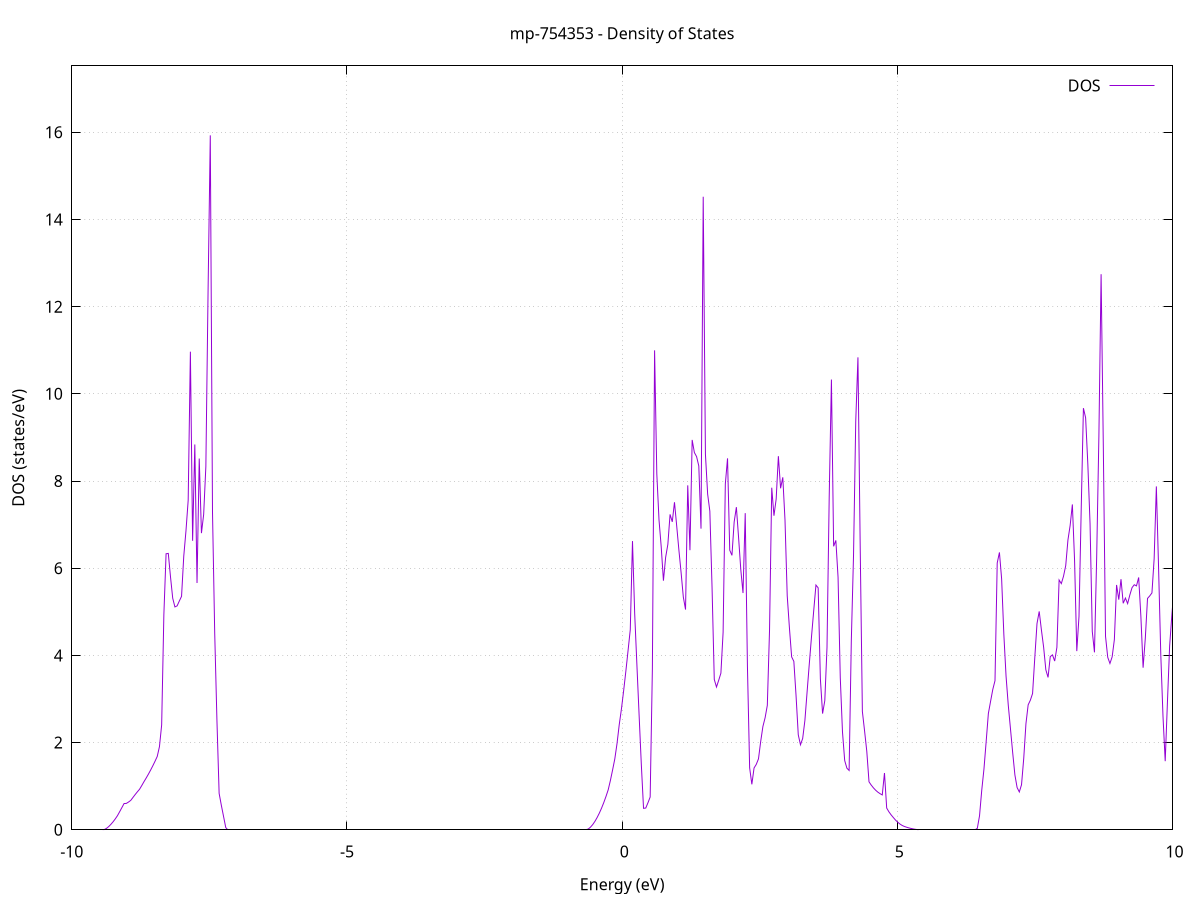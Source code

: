 set title 'mp-754353 - Density of States'
set xlabel 'Energy (eV)'
set ylabel 'DOS (states/eV)'
set grid
set xrange [-10:10]
set yrange [0:17.524]
set xzeroaxis lt -1
set terminal png size 800,600
set output 'mp-754353_dos_gnuplot.png'
plot '-' using 1:2 with lines title 'DOS'
-47.647900 0.000000
-47.607700 0.000000
-47.567600 0.000000
-47.527400 0.000000
-47.487200 0.000000
-47.447100 0.000000
-47.406900 0.000000
-47.366700 0.000000
-47.326600 0.000000
-47.286400 0.000000
-47.246300 0.000000
-47.206100 0.000000
-47.165900 0.000000
-47.125800 0.000000
-47.085600 0.000000
-47.045400 0.000000
-47.005300 0.000000
-46.965100 0.000000
-46.924900 0.000000
-46.884800 0.000000
-46.844600 0.000000
-46.804400 0.000000
-46.764300 0.000000
-46.724100 0.000000
-46.684000 0.000000
-46.643800 0.000000
-46.603600 0.000000
-46.563500 0.000000
-46.523300 0.000000
-46.483100 0.000000
-46.443000 0.000000
-46.402800 0.000000
-46.362600 0.000000
-46.322500 0.000000
-46.282300 0.000000
-46.242100 0.000000
-46.202000 0.000000
-46.161800 0.000000
-46.121600 0.000000
-46.081500 0.000000
-46.041300 0.000000
-46.001200 0.000000
-45.961000 0.000000
-45.920800 0.000000
-45.880700 0.000000
-45.840500 0.000000
-45.800300 0.000000
-45.760200 0.000000
-45.720000 0.000000
-45.679800 0.000000
-45.639700 0.000000
-45.599500 0.000000
-45.559300 0.000000
-45.519200 0.000000
-45.479000 0.000000
-45.438900 0.000000
-45.398700 0.000000
-45.358500 0.000000
-45.318400 0.000000
-45.278200 0.000000
-45.238000 0.000000
-45.197900 0.000000
-45.157700 0.000000
-45.117500 0.000000
-45.077400 0.000000
-45.037200 0.000000
-44.997000 0.000000
-44.956900 0.000000
-44.916700 0.000000
-44.876600 0.000000
-44.836400 0.000000
-44.796200 0.000000
-44.756100 0.000000
-44.715900 0.000000
-44.675700 0.000000
-44.635600 0.000000
-44.595400 0.000000
-44.555200 0.000000
-44.515100 0.000000
-44.474900 0.000000
-44.434700 0.000000
-44.394600 0.000000
-44.354400 0.000000
-44.314300 0.000000
-44.274100 0.000000
-44.233900 0.000000
-44.193800 0.000000
-44.153600 0.000000
-44.113400 0.000000
-44.073300 0.000000
-44.033100 0.000000
-43.992900 11.662900
-43.952800 57.940200
-43.912600 0.000000
-43.872400 0.000000
-43.832300 0.000000
-43.792100 0.000000
-43.752000 0.000000
-43.711800 0.000000
-43.671600 0.000000
-43.631500 0.000000
-43.591300 0.000000
-43.551100 0.000000
-43.511000 0.000000
-43.470800 0.000000
-43.430600 0.000000
-43.390500 0.000000
-43.350300 0.000000
-43.310100 0.000000
-43.270000 0.000000
-43.229800 0.000000
-43.189700 36.390600
-43.149500 0.000000
-43.109300 0.000000
-43.069200 0.000000
-43.029000 0.000000
-42.988800 0.000000
-42.948700 0.000000
-42.908500 0.000000
-42.868300 0.000000
-42.828200 0.000000
-42.788000 0.000000
-42.747800 0.000000
-42.707700 0.000000
-42.667500 0.000000
-42.627300 0.000000
-42.587200 0.000000
-42.547000 0.000000
-42.506900 0.000000
-42.466700 0.000000
-42.426500 0.000000
-42.386400 0.000000
-42.346200 0.000000
-42.306000 0.000000
-42.265900 0.000000
-42.225700 0.000000
-42.185500 0.000000
-42.145400 0.000000
-42.105200 0.000000
-42.065000 0.000000
-42.024900 0.000000
-41.984700 0.000000
-41.944600 0.000000
-41.904400 0.000000
-41.864200 0.000000
-41.824100 0.000000
-41.783900 0.000000
-41.743700 0.000000
-41.703600 0.000000
-41.663400 0.000000
-41.623200 0.000000
-41.583100 0.000000
-41.542900 0.000000
-41.502700 0.000000
-41.462600 0.000000
-41.422400 0.000000
-41.382300 0.000000
-41.342100 0.000000
-41.301900 0.000000
-41.261800 0.000000
-41.221600 0.000000
-41.181400 0.000000
-41.141300 0.000000
-41.101100 0.000000
-41.060900 0.000000
-41.020800 0.000000
-40.980600 0.000000
-40.940400 0.000000
-40.900300 0.000000
-40.860100 0.000000
-40.820000 0.000000
-40.779800 0.000000
-40.739600 0.000000
-40.699500 0.000000
-40.659300 0.000000
-40.619100 0.000000
-40.579000 0.000000
-40.538800 0.000000
-40.498600 0.000000
-40.458500 0.000000
-40.418300 0.000000
-40.378100 0.000000
-40.338000 0.000000
-40.297800 0.000000
-40.257700 0.000000
-40.217500 0.000000
-40.177300 0.000000
-40.137200 0.000000
-40.097000 0.000000
-40.056800 0.000000
-40.016700 0.000000
-39.976500 0.000000
-39.936300 0.000000
-39.896200 0.000000
-39.856000 0.000000
-39.815800 0.000000
-39.775700 0.000000
-39.735500 0.000000
-39.695400 0.000000
-39.655200 0.000000
-39.615000 0.000000
-39.574900 0.000000
-39.534700 0.000000
-39.494500 0.000000
-39.454400 0.000000
-39.414200 0.000000
-39.374000 0.000000
-39.333900 0.000000
-39.293700 0.000000
-39.253500 0.000000
-39.213400 0.000000
-39.173200 0.000000
-39.133000 0.000000
-39.092900 0.000000
-39.052700 0.000000
-39.012600 0.000000
-38.972400 0.000000
-38.932200 0.000000
-38.892100 0.000000
-38.851900 0.000000
-38.811700 0.000000
-38.771600 0.000000
-38.731400 0.000000
-38.691200 0.000000
-38.651100 0.000000
-38.610900 0.000000
-38.570700 0.000000
-38.530600 0.000000
-38.490400 0.000000
-38.450300 0.000000
-38.410100 0.000000
-38.369900 0.000000
-38.329800 0.000000
-38.289600 0.000000
-38.249400 0.000000
-38.209300 0.000000
-38.169100 0.000000
-38.128900 0.000000
-38.088800 0.000000
-38.048600 0.000000
-38.008400 0.000000
-37.968300 0.000000
-37.928100 0.000000
-37.888000 0.000000
-37.847800 0.000000
-37.807600 0.000000
-37.767500 0.000000
-37.727300 0.000000
-37.687100 0.000000
-37.647000 0.000000
-37.606800 0.000000
-37.566600 0.000000
-37.526500 0.000000
-37.486300 0.000000
-37.446100 0.000000
-37.406000 0.000000
-37.365800 0.000000
-37.325700 0.000000
-37.285500 0.000000
-37.245300 0.000000
-37.205200 0.000000
-37.165000 0.000000
-37.124800 0.000000
-37.084700 0.000000
-37.044500 0.000000
-37.004300 0.000000
-36.964200 0.000000
-36.924000 0.000000
-36.883800 0.000000
-36.843700 0.000000
-36.803500 0.000000
-36.763400 0.000000
-36.723200 0.000000
-36.683000 0.000000
-36.642900 0.000000
-36.602700 0.000000
-36.562500 0.000000
-36.522400 0.000000
-36.482200 0.000000
-36.442000 0.000000
-36.401900 0.000000
-36.361700 0.000000
-36.321500 0.000000
-36.281400 0.000000
-36.241200 0.000000
-36.201100 0.000000
-36.160900 0.000000
-36.120700 0.000000
-36.080600 0.000000
-36.040400 0.000000
-36.000200 0.000000
-35.960100 0.000000
-35.919900 0.000000
-35.879700 0.000000
-35.839600 0.000000
-35.799400 0.000000
-35.759200 0.000000
-35.719100 0.000000
-35.678900 0.000000
-35.638700 0.000000
-35.598600 0.000000
-35.558400 0.000000
-35.518300 0.000000
-35.478100 0.000000
-35.437900 0.000000
-35.397800 0.000000
-35.357600 0.000000
-35.317400 0.000000
-35.277300 0.000000
-35.237100 0.000000
-35.196900 0.000000
-35.156800 0.000000
-35.116600 0.000000
-35.076400 0.000000
-35.036300 0.000000
-34.996100 0.000000
-34.956000 0.000000
-34.915800 0.000000
-34.875600 0.000000
-34.835500 0.000000
-34.795300 0.000000
-34.755100 0.000000
-34.715000 0.000000
-34.674800 0.000000
-34.634600 0.000000
-34.594500 0.000000
-34.554300 0.000000
-34.514100 0.000000
-34.474000 0.000000
-34.433800 0.000000
-34.393700 0.000000
-34.353500 0.000000
-34.313300 0.000000
-34.273200 0.000000
-34.233000 0.000000
-34.192800 0.000000
-34.152700 0.000000
-34.112500 0.000000
-34.072300 0.000000
-34.032200 0.000000
-33.992000 0.000000
-33.951800 0.000000
-33.911700 0.000000
-33.871500 0.000000
-33.831400 0.000000
-33.791200 0.000000
-33.751000 0.000000
-33.710900 0.000000
-33.670700 0.000000
-33.630500 0.000000
-33.590400 0.000000
-33.550200 0.000000
-33.510000 0.000000
-33.469900 0.000000
-33.429700 0.000000
-33.389500 0.000000
-33.349400 0.000000
-33.309200 0.000000
-33.269100 0.000000
-33.228900 0.000000
-33.188700 0.000000
-33.148600 0.000000
-33.108400 0.000000
-33.068200 0.000000
-33.028100 0.000000
-32.987900 0.000000
-32.947700 0.000000
-32.907600 0.000000
-32.867400 0.000000
-32.827200 0.000000
-32.787100 0.000000
-32.746900 0.000000
-32.706700 0.000000
-32.666600 0.000000
-32.626400 0.000000
-32.586300 0.000000
-32.546100 0.000000
-32.505900 0.000000
-32.465800 0.000000
-32.425600 0.000000
-32.385400 0.000000
-32.345300 0.000000
-32.305100 0.000000
-32.264900 0.000000
-32.224800 0.000000
-32.184600 0.000000
-32.144400 0.000000
-32.104300 0.000000
-32.064100 0.000000
-32.024000 0.000000
-31.983800 0.000000
-31.943600 0.000000
-31.903500 0.000000
-31.863300 0.000000
-31.823100 0.000000
-31.783000 0.000000
-31.742800 0.000000
-31.702600 0.000000
-31.662500 0.000000
-31.622300 0.000000
-31.582100 0.000000
-31.542000 0.000000
-31.501800 0.000000
-31.461700 0.000000
-31.421500 0.000000
-31.381300 0.000000
-31.341200 0.000000
-31.301000 0.000000
-31.260800 0.000000
-31.220700 0.000000
-31.180500 0.000000
-31.140300 0.000000
-31.100200 0.000000
-31.060000 0.000000
-31.019800 0.000000
-30.979700 0.000000
-30.939500 0.000000
-30.899400 0.000000
-30.859200 0.000000
-30.819000 0.000000
-30.778900 0.000000
-30.738700 0.000000
-30.698500 0.000000
-30.658400 0.000000
-30.618200 0.000000
-30.578000 0.000000
-30.537900 0.000000
-30.497700 0.000000
-30.457500 0.000000
-30.417400 0.000000
-30.377200 0.000000
-30.337100 0.000000
-30.296900 0.000000
-30.256700 0.000000
-30.216600 0.000000
-30.176400 0.000000
-30.136200 0.000000
-30.096100 0.000000
-30.055900 0.000000
-30.015700 0.000000
-29.975600 0.000000
-29.935400 0.000000
-29.895200 0.000000
-29.855100 0.000000
-29.814900 0.000000
-29.774800 0.000000
-29.734600 0.000000
-29.694400 0.000000
-29.654300 0.000000
-29.614100 0.000000
-29.573900 0.000000
-29.533800 0.000000
-29.493600 0.000000
-29.453400 0.000000
-29.413300 0.000000
-29.373100 0.000000
-29.332900 0.000000
-29.292800 0.000000
-29.252600 0.000000
-29.212400 0.000000
-29.172300 0.000000
-29.132100 0.000000
-29.092000 0.000000
-29.051800 0.000000
-29.011600 0.000000
-28.971500 0.000000
-28.931300 0.000000
-28.891100 0.000000
-28.851000 0.000000
-28.810800 0.000000
-28.770600 0.000000
-28.730500 0.000000
-28.690300 0.000000
-28.650100 0.000000
-28.610000 0.000000
-28.569800 0.000000
-28.529700 0.000000
-28.489500 0.000000
-28.449300 0.000000
-28.409200 0.000000
-28.369000 0.000000
-28.328800 0.000000
-28.288700 0.000000
-28.248500 0.000000
-28.208300 0.000000
-28.168200 0.000000
-28.128000 0.000000
-28.087800 0.000000
-28.047700 0.000000
-28.007500 0.000000
-27.967400 0.000000
-27.927200 0.000000
-27.887000 0.000000
-27.846900 0.000000
-27.806700 0.000000
-27.766500 0.000000
-27.726400 0.000000
-27.686200 0.000000
-27.646000 0.000000
-27.605900 0.000000
-27.565700 0.000000
-27.525500 0.000000
-27.485400 0.000000
-27.445200 0.000000
-27.405100 0.000000
-27.364900 0.000000
-27.324700 0.000000
-27.284600 0.000000
-27.244400 0.000000
-27.204200 0.000000
-27.164100 0.000000
-27.123900 0.000000
-27.083700 0.000000
-27.043600 0.000000
-27.003400 0.000000
-26.963200 0.000000
-26.923100 0.000000
-26.882900 0.000000
-26.842800 0.000000
-26.802600 0.000000
-26.762400 0.000000
-26.722300 0.000000
-26.682100 0.000000
-26.641900 0.000000
-26.601800 0.000000
-26.561600 0.000000
-26.521400 0.000000
-26.481300 0.000000
-26.441100 0.000000
-26.400900 0.000000
-26.360800 0.000000
-26.320600 0.000000
-26.280500 0.000000
-26.240300 0.000000
-26.200100 0.000000
-26.160000 0.000000
-26.119800 0.000000
-26.079600 0.000000
-26.039500 0.000000
-25.999300 0.000000
-25.959100 0.000000
-25.919000 0.000000
-25.878800 0.000000
-25.838600 0.000000
-25.798500 0.000000
-25.758300 0.000000
-25.718100 0.000000
-25.678000 0.000000
-25.637800 0.000000
-25.597700 0.000000
-25.557500 0.000000
-25.517300 0.000000
-25.477200 0.000000
-25.437000 0.000000
-25.396800 0.000000
-25.356700 0.000000
-25.316500 0.000000
-25.276300 0.000000
-25.236200 0.000000
-25.196000 0.000000
-25.155800 0.000000
-25.115700 0.000000
-25.075500 0.000000
-25.035400 0.000000
-24.995200 0.000000
-24.955000 0.000000
-24.914900 0.000000
-24.874700 0.000000
-24.834500 0.000000
-24.794400 0.000000
-24.754200 0.000000
-24.714000 0.000000
-24.673900 0.000000
-24.633700 0.000000
-24.593500 0.000000
-24.553400 0.000000
-24.513200 0.000000
-24.473100 0.000000
-24.432900 0.000000
-24.392700 0.000000
-24.352600 0.000000
-24.312400 0.000000
-24.272200 0.000000
-24.232100 0.000000
-24.191900 0.000000
-24.151700 0.000000
-24.111600 0.000000
-24.071400 0.000000
-24.031200 0.000000
-23.991100 0.000000
-23.950900 0.000000
-23.910800 0.000000
-23.870600 0.000000
-23.830400 0.000000
-23.790300 0.000000
-23.750100 0.000000
-23.709900 0.000000
-23.669800 0.000000
-23.629600 0.000000
-23.589400 0.000000
-23.549300 0.000000
-23.509100 0.000000
-23.468900 0.000000
-23.428800 0.000000
-23.388600 0.000000
-23.348500 0.000000
-23.308300 0.000000
-23.268100 0.000000
-23.228000 0.000000
-23.187800 0.000000
-23.147600 0.000000
-23.107500 0.000000
-23.067300 0.000000
-23.027100 0.000000
-22.987000 0.000000
-22.946800 0.000000
-22.906600 0.000000
-22.866500 0.000000
-22.826300 0.000000
-22.786200 0.000000
-22.746000 0.000000
-22.705800 0.000000
-22.665700 0.000000
-22.625500 0.000000
-22.585300 0.000000
-22.545200 0.000000
-22.505000 0.000000
-22.464800 0.000000
-22.424700 0.000000
-22.384500 0.000000
-22.344300 1.122700
-22.304200 8.208200
-22.264000 25.697000
-22.223800 9.065200
-22.183700 57.814100
-22.143500 3.944800
-22.103400 5.244600
-22.063200 6.544400
-22.023000 12.048700
-21.982900 14.896500
-21.942700 12.983800
-21.902500 7.706300
-21.862400 0.000000
-21.822200 3.284000
-21.782000 24.119400
-21.741900 32.036000
-21.701700 13.681000
-21.661500 17.862100
-21.621400 3.497000
-21.581200 2.434600
-21.541100 3.163300
-21.500900 5.040500
-21.460700 7.832000
-21.420600 34.411000
-21.380400 22.151200
-21.340200 36.357300
-21.300100 52.970300
-21.259900 30.511800
-21.219700 9.088600
-21.179600 2.790100
-21.139400 0.000000
-21.099200 0.000000
-21.059100 0.000000
-21.018900 0.000000
-20.978800 0.000000
-20.938600 0.000000
-20.898400 0.000000
-20.858300 0.000000
-20.818100 0.000000
-20.777900 0.000000
-20.737800 0.000000
-20.697600 0.000000
-20.657400 0.000000
-20.617300 0.000000
-20.577100 0.000000
-20.536900 0.000000
-20.496800 0.000000
-20.456600 0.000000
-20.416500 0.000000
-20.376300 0.000000
-20.336100 0.000000
-20.296000 0.000000
-20.255800 0.000000
-20.215600 0.000000
-20.175500 0.000000
-20.135300 0.000000
-20.095100 0.000000
-20.055000 0.000000
-20.014800 0.000000
-19.974600 0.000000
-19.934500 0.000000
-19.894300 0.000000
-19.854200 0.000000
-19.814000 0.000000
-19.773800 0.000000
-19.733700 0.000000
-19.693500 0.000000
-19.653300 0.000000
-19.613200 0.000000
-19.573000 0.000000
-19.532800 0.000000
-19.492700 0.000000
-19.452500 0.000000
-19.412300 0.000000
-19.372200 0.000000
-19.332000 0.000000
-19.291900 0.000000
-19.251700 0.000000
-19.211500 0.000000
-19.171400 0.000000
-19.131200 0.000000
-19.091000 0.000000
-19.050900 0.000000
-19.010700 0.000000
-18.970500 0.000000
-18.930400 0.000000
-18.890200 0.000000
-18.850000 0.000000
-18.809900 0.000000
-18.769700 0.000000
-18.729500 0.000000
-18.689400 0.000000
-18.649200 0.000000
-18.609100 0.000000
-18.568900 0.000000
-18.528700 0.000000
-18.488600 0.000000
-18.448400 0.000000
-18.408200 0.000000
-18.368100 0.000000
-18.327900 0.000000
-18.287700 0.000000
-18.247600 0.000000
-18.207400 0.000000
-18.167200 0.000000
-18.127100 0.000000
-18.086900 0.000000
-18.046800 0.000000
-18.006600 0.000000
-17.966400 0.000000
-17.926300 0.000000
-17.886100 0.000000
-17.845900 0.000000
-17.805800 0.000000
-17.765600 0.000000
-17.725400 0.000000
-17.685300 0.000000
-17.645100 0.000000
-17.604900 0.000000
-17.564800 0.000000
-17.524600 0.000000
-17.484500 0.000000
-17.444300 0.000000
-17.404100 0.000000
-17.364000 0.000000
-17.323800 0.000000
-17.283600 0.000000
-17.243500 0.000000
-17.203300 0.000000
-17.163100 0.000000
-17.123000 0.000000
-17.082800 0.000000
-17.042600 0.000000
-17.002500 0.000000
-16.962300 0.000000
-16.922200 0.000000
-16.882000 0.000000
-16.841800 0.000000
-16.801700 0.000000
-16.761500 0.000000
-16.721300 0.000000
-16.681200 0.000000
-16.641000 0.000000
-16.600800 0.000000
-16.560700 0.000000
-16.520500 0.000000
-16.480300 0.000000
-16.440200 0.000000
-16.400000 0.000000
-16.359900 0.000000
-16.319700 0.000000
-16.279500 0.000000
-16.239400 0.000000
-16.199200 0.000000
-16.159000 0.000000
-16.118900 0.000000
-16.078700 0.000000
-16.038500 0.000000
-15.998400 0.000000
-15.958200 0.000000
-15.918000 0.000000
-15.877900 0.000000
-15.837700 0.000000
-15.797600 0.000000
-15.757400 0.000000
-15.717200 0.000000
-15.677100 0.000000
-15.636900 0.000000
-15.596700 0.000000
-15.556600 0.000000
-15.516400 0.000000
-15.476200 0.000000
-15.436100 0.000000
-15.395900 0.000000
-15.355700 0.000000
-15.315600 0.000000
-15.275400 0.000000
-15.235200 0.000000
-15.195100 0.000000
-15.154900 0.000000
-15.114800 0.000000
-15.074600 0.000000
-15.034400 0.000000
-14.994300 0.000000
-14.954100 0.000000
-14.913900 0.000000
-14.873800 0.000000
-14.833600 0.000000
-14.793400 0.000000
-14.753300 0.000000
-14.713100 0.000000
-14.672900 0.000000
-14.632800 0.000000
-14.592600 0.000000
-14.552500 0.000000
-14.512300 0.000000
-14.472100 0.000000
-14.432000 0.000000
-14.391800 0.000000
-14.351600 0.000000
-14.311500 0.000000
-14.271300 0.000000
-14.231100 0.000000
-14.191000 0.000000
-14.150800 0.000000
-14.110600 0.000000
-14.070500 0.000000
-14.030300 0.000000
-13.990200 0.000000
-13.950000 0.000000
-13.909800 0.000000
-13.869700 0.000000
-13.829500 0.000000
-13.789300 0.000000
-13.749200 0.000000
-13.709000 0.000000
-13.668800 0.000000
-13.628700 0.000000
-13.588500 0.000000
-13.548300 0.000000
-13.508200 0.000000
-13.468000 0.000000
-13.427900 0.000000
-13.387700 0.000000
-13.347500 0.000000
-13.307400 0.000000
-13.267200 0.000000
-13.227000 0.000000
-13.186900 0.000000
-13.146700 0.000000
-13.106500 0.000000
-13.066400 0.000000
-13.026200 0.000000
-12.986000 0.000000
-12.945900 0.000000
-12.905700 0.000000
-12.865600 0.000000
-12.825400 0.000000
-12.785200 0.000000
-12.745100 0.000000
-12.704900 0.000000
-12.664700 0.000000
-12.624600 0.000000
-12.584400 0.000000
-12.544200 0.000000
-12.504100 0.000000
-12.463900 0.000000
-12.423700 0.000000
-12.383600 0.000000
-12.343400 0.000000
-12.303300 0.000000
-12.263100 0.000000
-12.222900 0.000000
-12.182800 0.000000
-12.142600 0.000000
-12.102400 0.000000
-12.062300 0.000000
-12.022100 0.000000
-11.981900 0.000000
-11.941800 0.000000
-11.901600 0.000000
-11.861400 0.000000
-11.821300 0.000000
-11.781100 0.000000
-11.740900 0.000000
-11.700800 0.000000
-11.660600 0.000000
-11.620500 0.000000
-11.580300 0.000000
-11.540100 0.000000
-11.500000 0.000000
-11.459800 0.000000
-11.419600 0.000000
-11.379500 0.000000
-11.339300 0.000000
-11.299100 0.000000
-11.259000 0.000000
-11.218800 0.000000
-11.178600 0.000000
-11.138500 0.000000
-11.098300 0.000000
-11.058200 0.000000
-11.018000 0.000000
-10.977800 0.000000
-10.937700 0.000000
-10.897500 0.000000
-10.857300 0.000000
-10.817200 0.000000
-10.777000 0.000000
-10.736800 0.000000
-10.696700 0.000000
-10.656500 0.000000
-10.616300 0.000000
-10.576200 0.000000
-10.536000 0.000000
-10.495900 0.000000
-10.455700 0.000000
-10.415500 0.000000
-10.375400 0.000000
-10.335200 0.000000
-10.295000 0.000000
-10.254900 0.000000
-10.214700 0.000000
-10.174500 0.000000
-10.134400 0.000000
-10.094200 0.000000
-10.054000 0.000000
-10.013900 0.000000
-9.973700 0.000000
-9.933600 0.000000
-9.893400 0.000000
-9.853200 0.000000
-9.813100 0.000000
-9.772900 0.000000
-9.732700 0.000000
-9.692600 0.000000
-9.652400 0.000000
-9.612200 0.000000
-9.572100 0.000000
-9.531900 0.000000
-9.491700 0.000000
-9.451600 0.000000
-9.411400 0.004400
-9.371300 0.030800
-9.331100 0.071300
-9.290900 0.122500
-9.250800 0.181500
-9.210600 0.248300
-9.170400 0.323000
-9.130300 0.414600
-9.090100 0.508100
-9.049900 0.601900
-9.009800 0.604300
-8.969600 0.636000
-8.929400 0.673500
-8.889300 0.740300
-8.849100 0.806700
-8.809000 0.869900
-8.768800 0.929600
-8.728600 1.014500
-8.688500 1.103100
-8.648300 1.187100
-8.608100 1.275700
-8.568000 1.369300
-8.527800 1.467800
-8.487600 1.572100
-8.447500 1.681800
-8.407300 1.906200
-8.367100 2.404600
-8.327000 4.936500
-8.286800 6.331800
-8.246600 6.339900
-8.206500 5.802800
-8.166300 5.311900
-8.126200 5.112000
-8.086000 5.136900
-8.045800 5.248700
-8.005700 5.355200
-7.965500 6.277100
-7.925300 6.856800
-7.885200 7.558200
-7.845000 10.967900
-7.804800 6.629500
-7.764700 8.838300
-7.724500 5.661200
-7.684300 8.516200
-7.644200 6.805100
-7.604000 7.231900
-7.563900 8.334300
-7.523700 12.367200
-7.483500 15.930800
-7.443400 7.287300
-7.403200 4.517200
-7.363000 2.517000
-7.322900 0.835500
-7.282700 0.561300
-7.242500 0.306300
-7.202400 0.051200
-7.162200 0.000000
-7.122000 0.000000
-7.081900 0.000000
-7.041700 0.000000
-7.001600 0.000000
-6.961400 0.000000
-6.921200 0.000000
-6.881100 0.000000
-6.840900 0.000000
-6.800700 0.000000
-6.760600 0.000000
-6.720400 0.000000
-6.680200 0.000000
-6.640100 0.000000
-6.599900 0.000000
-6.559700 0.000000
-6.519600 0.000000
-6.479400 0.000000
-6.439300 0.000000
-6.399100 0.000000
-6.358900 0.000000
-6.318800 0.000000
-6.278600 0.000000
-6.238400 0.000000
-6.198300 0.000000
-6.158100 0.000000
-6.117900 0.000000
-6.077800 0.000000
-6.037600 0.000000
-5.997400 0.000000
-5.957300 0.000000
-5.917100 0.000000
-5.877000 0.000000
-5.836800 0.000000
-5.796600 0.000000
-5.756500 0.000000
-5.716300 0.000000
-5.676100 0.000000
-5.636000 0.000000
-5.595800 0.000000
-5.555600 0.000000
-5.515500 0.000000
-5.475300 0.000000
-5.435100 0.000000
-5.395000 0.000000
-5.354800 0.000000
-5.314700 0.000000
-5.274500 0.000000
-5.234300 0.000000
-5.194200 0.000000
-5.154000 0.000000
-5.113800 0.000000
-5.073700 0.000000
-5.033500 0.000000
-4.993300 0.000000
-4.953200 0.000000
-4.913000 0.000000
-4.872800 0.000000
-4.832700 0.000000
-4.792500 0.000000
-4.752300 0.000000
-4.712200 0.000000
-4.672000 0.000000
-4.631900 0.000000
-4.591700 0.000000
-4.551500 0.000000
-4.511400 0.000000
-4.471200 0.000000
-4.431000 0.000000
-4.390900 0.000000
-4.350700 0.000000
-4.310500 0.000000
-4.270400 0.000000
-4.230200 0.000000
-4.190000 0.000000
-4.149900 0.000000
-4.109700 0.000000
-4.069600 0.000000
-4.029400 0.000000
-3.989200 0.000000
-3.949100 0.000000
-3.908900 0.000000
-3.868700 0.000000
-3.828600 0.000000
-3.788400 0.000000
-3.748200 0.000000
-3.708100 0.000000
-3.667900 0.000000
-3.627700 0.000000
-3.587600 0.000000
-3.547400 0.000000
-3.507300 0.000000
-3.467100 0.000000
-3.426900 0.000000
-3.386800 0.000000
-3.346600 0.000000
-3.306400 0.000000
-3.266300 0.000000
-3.226100 0.000000
-3.185900 0.000000
-3.145800 0.000000
-3.105600 0.000000
-3.065400 0.000000
-3.025300 0.000000
-2.985100 0.000000
-2.945000 0.000000
-2.904800 0.000000
-2.864600 0.000000
-2.824500 0.000000
-2.784300 0.000000
-2.744100 0.000000
-2.704000 0.000000
-2.663800 0.000000
-2.623600 0.000000
-2.583500 0.000000
-2.543300 0.000000
-2.503100 0.000000
-2.463000 0.000000
-2.422800 0.000000
-2.382700 0.000000
-2.342500 0.000000
-2.302300 0.000000
-2.262200 0.000000
-2.222000 0.000000
-2.181800 0.000000
-2.141700 0.000000
-2.101500 0.000000
-2.061300 0.000000
-2.021200 0.000000
-1.981000 0.000000
-1.940800 0.000000
-1.900700 0.000000
-1.860500 0.000000
-1.820400 0.000000
-1.780200 0.000000
-1.740000 0.000000
-1.699900 0.000000
-1.659700 0.000000
-1.619500 0.000000
-1.579400 0.000000
-1.539200 0.000000
-1.499000 0.000000
-1.458900 0.000000
-1.418700 0.000000
-1.378500 0.000000
-1.338400 0.000000
-1.298200 0.000000
-1.258000 0.000000
-1.217900 0.000000
-1.177700 0.000000
-1.137600 0.000000
-1.097400 0.000000
-1.057200 0.000000
-1.017100 0.000000
-0.976900 0.000000
-0.936700 0.000000
-0.896600 0.000000
-0.856400 0.000000
-0.816200 0.000000
-0.776100 0.000000
-0.735900 0.000000
-0.695700 0.000000
-0.655600 0.000000
-0.615400 0.017500
-0.575300 0.060100
-0.535100 0.118400
-0.494900 0.192300
-0.454800 0.280500
-0.414600 0.381500
-0.374400 0.495500
-0.334300 0.622400
-0.294100 0.762300
-0.253900 0.915000
-0.213800 1.129000
-0.173600 1.372200
-0.133400 1.625600
-0.093300 1.976400
-0.053100 2.408200
-0.013000 2.770300
0.027200 3.189700
0.067400 3.636500
0.107500 4.111000
0.147700 4.588500
0.187900 6.622500
0.228000 4.956500
0.268200 3.778400
0.308400 2.625700
0.348500 1.498200
0.388700 0.492200
0.428900 0.498700
0.469000 0.619100
0.509200 0.751100
0.549300 3.686100
0.589500 10.998700
0.629700 8.167600
0.669800 7.109900
0.710000 6.489300
0.750200 5.713700
0.790300 6.249900
0.830500 6.547800
0.870700 7.235300
0.910800 7.063800
0.951000 7.514100
0.991200 6.970300
1.031300 6.415100
1.071500 5.896400
1.111600 5.338000
1.151800 5.051700
1.192000 7.901700
1.232100 6.414100
1.272300 8.943400
1.312500 8.653600
1.352600 8.560100
1.392800 8.345400
1.433000 6.907500
1.473100 14.522600
1.513300 8.615100
1.553500 7.700700
1.593600 7.308400
1.633800 5.550200
1.674000 3.448800
1.714100 3.275100
1.754300 3.428600
1.794400 3.593300
1.834600 4.531600
1.874800 7.932900
1.914900 8.520300
1.955100 6.414100
1.995300 6.295200
2.035400 7.061200
2.075600 7.401200
2.115800 6.701400
2.155900 5.966500
2.196100 5.431000
2.236300 7.263600
2.276400 3.758200
2.316600 1.421900
2.356700 1.042900
2.396900 1.417600
2.437100 1.500300
2.477200 1.627000
2.517400 2.025900
2.557600 2.369300
2.597700 2.570700
2.637900 2.854400
2.678100 4.581700
2.718200 7.846900
2.758400 7.204500
2.798600 7.585600
2.838700 8.570100
2.878900 7.833700
2.919000 8.085400
2.959200 7.102000
2.999400 5.370500
3.039500 4.631300
3.079700 3.966400
3.119900 3.863000
3.160000 3.074500
3.200200 2.178000
3.240400 1.950000
3.280500 2.095400
3.320700 2.508700
3.360900 3.166700
3.401000 3.812800
3.441200 4.436000
3.481300 5.031100
3.521500 5.614200
3.561700 5.549800
3.601800 3.463200
3.642000 2.665400
3.682200 2.961900
3.722300 4.183300
3.762500 7.649900
3.802700 10.328700
3.842800 6.502500
3.883000 6.638700
3.923200 5.793500
3.963300 3.493600
4.003500 2.246400
4.043600 1.588500
4.083800 1.412800
4.124000 1.360800
4.164100 4.339600
4.204300 6.296400
4.244500 9.369900
4.284600 10.837200
4.324800 6.569900
4.365000 2.713700
4.405100 2.267000
4.445300 1.799100
4.485500 1.099500
4.525600 1.025700
4.565800 0.961700
4.605900 0.907700
4.646100 0.863400
4.686300 0.828400
4.726400 0.799200
4.766600 1.302200
4.806800 0.498400
4.846900 0.412200
4.887100 0.342400
4.927300 0.281300
4.967400 0.222600
5.007600 0.172800
5.047800 0.131700
5.087900 0.099400
5.128100 0.076000
5.168300 0.058700
5.208400 0.043600
5.248600 0.030600
5.288700 0.019600
5.328900 0.010700
5.369100 0.003800
5.409200 0.000000
5.449400 0.000000
5.489600 0.000000
5.529700 0.000000
5.569900 0.000000
5.610100 0.000000
5.650200 0.000000
5.690400 0.000000
5.730600 0.000000
5.770700 0.000000
5.810900 0.000000
5.851000 0.000000
5.891200 0.000000
5.931400 0.000000
5.971500 0.000000
6.011700 0.000000
6.051900 0.000000
6.092000 0.000000
6.132200 0.000000
6.172400 0.000000
6.212500 0.000000
6.252700 0.000000
6.292900 0.000000
6.333000 0.000000
6.373200 0.000000
6.413300 0.000000
6.453500 0.033300
6.493700 0.319900
6.533800 0.904000
6.574000 1.390500
6.614200 2.021500
6.654300 2.666800
6.694500 2.945900
6.734700 3.219400
6.774800 3.420200
6.815000 6.119100
6.855200 6.362800
6.895300 5.755700
6.935500 4.482200
6.975600 3.525100
7.015800 2.860000
7.056000 2.316800
7.096100 1.769500
7.136300 1.259000
7.176500 0.968800
7.216600 0.867600
7.256800 1.032500
7.297000 1.637300
7.337100 2.433100
7.377300 2.866100
7.417500 2.972700
7.457600 3.125900
7.497800 3.947100
7.537900 4.729600
7.578100 5.009700
7.618300 4.581800
7.658400 4.188600
7.698600 3.669700
7.738800 3.495600
7.778900 3.972900
7.819100 4.012100
7.859300 3.870400
7.899400 4.183900
7.939600 5.730000
7.979800 5.646900
8.019900 5.817300
8.060100 6.061300
8.100200 6.648200
8.140400 6.982500
8.180600 7.463400
8.220700 6.177600
8.260900 4.098600
8.301100 4.894200
8.341200 7.343800
8.381400 9.672100
8.421600 9.450900
8.461700 8.384900
8.501900 7.021700
8.542100 4.553100
8.582200 4.070500
8.622400 6.261700
8.662600 9.033500
8.702700 12.744200
8.742900 8.805500
8.783000 4.439400
8.823200 3.956500
8.863400 3.814900
8.903500 3.966400
8.943700 4.362100
8.983900 5.616300
9.024000 5.279400
9.064200 5.748400
9.104400 5.195700
9.144500 5.315300
9.184700 5.188700
9.224900 5.386600
9.265000 5.555000
9.305200 5.620900
9.345300 5.594500
9.385500 5.788400
9.425700 4.889600
9.465800 3.718600
9.506000 4.395100
9.546200 5.307200
9.586300 5.364500
9.626500 5.433700
9.666700 6.220000
9.706800 7.876900
9.747000 6.012500
9.787200 4.018000
9.827300 2.605300
9.867500 1.573700
9.907600 2.914500
9.947800 4.212700
9.988000 4.919600
10.028100 5.545500
10.068300 6.384700
10.108500 8.400700
10.148600 4.247900
10.188800 3.660300
10.229000 3.040700
10.269100 3.678800
10.309300 3.949900
10.349500 3.633000
10.389600 2.964800
10.429800 2.411600
10.469900 2.374300
10.510100 2.402900
10.550300 2.603900
10.590400 2.916300
10.630600 3.198600
10.670800 3.557800
10.710900 3.854600
10.751100 4.045200
10.791300 4.154400
10.831400 4.317200
10.871600 4.542000
10.911800 5.134400
10.951900 6.000400
10.992100 6.928200
11.032200 6.219300
11.072400 5.631500
11.112600 4.430800
11.152700 3.405600
11.192900 3.077300
11.233100 3.805000
11.273200 3.671500
11.313400 3.454400
11.353600 3.284000
11.393700 2.899600
11.433900 3.141000
11.474100 3.699500
11.514200 4.551500
11.554400 6.112300
11.594500 6.965800
11.634700 7.130500
11.674900 7.404000
11.715000 3.569600
11.755200 2.499300
11.795400 2.581100
11.835500 3.144200
11.875700 4.268800
11.915900 5.739800
11.956000 6.689100
11.996200 6.622800
12.036400 3.758800
12.076500 4.839900
12.116700 5.681700
12.156900 10.198900
12.197000 7.011600
12.237200 4.192600
12.277300 4.005900
12.317500 3.971800
12.357700 3.984600
12.397800 3.863200
12.438000 3.747300
12.478200 3.624100
12.518300 3.497300
12.558500 3.366700
12.598700 3.235300
12.638800 3.099600
12.679000 2.934600
12.719200 2.787200
12.759300 2.685800
12.799500 2.599000
12.839600 2.539600
12.879800 2.494100
12.920000 2.431300
12.960100 2.320600
13.000300 2.390000
13.040500 2.745800
13.080600 2.833500
13.120800 2.833700
13.161000 2.558300
13.201100 2.157200
13.241300 1.723900
13.281500 1.372900
13.321600 1.242500
13.361800 1.085600
13.401900 0.899500
13.442100 0.716900
13.482300 0.537800
13.522400 0.362200
13.562600 0.655800
13.602800 1.450000
13.642900 2.130700
13.683100 3.167100
13.723300 2.801200
13.763400 2.353000
13.803600 2.094200
13.843800 1.847600
13.883900 1.580000
13.924100 1.657200
13.964200 1.604300
14.004400 1.516400
14.044600 1.888700
14.084700 2.092400
14.124900 2.162500
14.165100 2.388700
14.205200 2.517100
14.245400 2.487300
14.285600 2.233200
14.325700 1.851800
14.365900 1.788600
14.406100 1.776300
14.446200 1.772500
14.486400 1.776600
14.526500 1.789200
14.566700 1.813100
14.606900 1.849300
14.647000 1.886700
14.687200 1.921900
14.727400 1.966700
14.767500 2.025500
14.807700 2.098400
14.847900 2.289600
14.888000 2.536100
14.928200 2.521900
14.968400 2.499800
15.008500 2.512200
15.048700 2.587700
15.088800 2.750100
15.129000 2.638500
15.169200 2.443500
15.209300 2.384400
15.249500 2.336000
15.289700 2.347900
15.329800 2.360300
15.370000 2.452400
15.410200 2.633600
15.450300 2.469800
15.490500 2.390000
15.530700 2.280700
15.570800 2.293000
15.611000 2.332700
15.651200 2.356000
15.691300 2.365800
15.731500 2.373100
15.771600 2.395300
15.811800 2.413500
15.852000 2.665000
15.892100 2.697700
15.932300 2.652200
15.972500 2.742500
16.012600 2.782500
16.052800 2.742400
16.093000 2.626300
16.133100 2.542100
16.173300 2.563900
16.213500 2.460000
16.253600 2.252900
16.293800 2.008800
16.333900 1.628100
16.374100 1.205800
16.414300 1.176800
16.454400 1.172700
16.494600 1.173100
16.534800 1.177800
16.574900 1.186900
16.615100 1.200400
16.655300 1.227100
16.695400 1.401100
16.735600 1.749900
16.775800 2.164300
16.815900 2.778400
16.856100 5.540100
16.896200 6.977500
16.936400 6.069000
16.976600 3.863000
17.016700 1.951700
17.056900 0.897000
17.097100 0.817600
17.137200 0.792500
17.177400 0.819200
17.217600 1.046500
17.257700 1.826700
17.297900 3.051600
17.338100 4.067800
17.378200 4.451000
17.418400 5.383300
17.458500 6.146500
17.498700 6.635100
17.538900 5.851200
17.579000 4.144400
17.619200 3.948100
17.659400 1.379700
17.699500 0.306700
17.739700 0.214200
17.779900 0.351500
17.820000 0.510900
17.860200 0.683100
17.900400 0.868100
17.940500 1.073100
17.980700 1.361200
18.020800 1.749700
18.061000 2.212300
18.101200 2.946100
18.141300 3.662700
18.181500 4.166500
18.221700 4.640300
18.261800 5.722300
18.302000 6.026200
18.342200 4.625100
18.382300 3.654200
18.422500 2.628400
18.462700 1.841600
18.502800 1.479900
18.543000 1.309000
18.583100 1.171000
18.623300 1.313200
18.663500 1.460900
18.703600 1.639200
18.743800 1.882600
18.784000 2.195300
18.824100 2.486400
18.864300 2.747500
18.904500 3.322600
18.944600 3.618800
18.984800 3.240000
19.025000 2.910500
19.065100 2.721100
19.105300 2.433700
19.145500 2.057300
19.185600 1.839900
19.225800 1.661500
19.265900 1.510200
19.306100 1.388900
19.346300 1.399500
19.386400 1.985800
19.426600 2.279800
19.466800 2.426700
19.506900 2.535100
19.547100 2.655300
19.587300 2.889500
19.627400 3.123000
19.667600 3.301500
19.707800 3.383100
19.747900 3.357600
19.788100 3.220400
19.828200 2.746400
19.868400 2.228700
19.908600 2.183300
19.948700 2.124400
19.988900 2.051300
20.029100 1.924000
20.069200 1.778700
20.109400 1.644500
20.149600 1.521700
20.189700 1.504100
20.229900 1.809000
20.270100 2.102700
20.310200 4.902000
20.350400 3.695500
20.390500 2.647900
20.430700 2.732700
20.470900 2.826700
20.511000 2.912800
20.551200 2.945300
20.591400 3.320200
20.631500 3.189100
20.671700 3.346400
20.711900 3.272900
20.752000 3.021200
20.792200 2.621500
20.832400 2.169900
20.872500 2.026800
20.912700 1.882200
20.952800 2.067400
20.993000 2.345800
21.033200 2.713800
21.073300 3.038200
21.113500 3.576100
21.153700 3.635800
21.193800 3.461000
21.234000 3.431100
21.274200 3.365600
21.314300 2.953800
21.354500 2.884900
21.394700 3.116200
21.434800 3.493400
21.475000 2.948600
21.515100 1.950200
21.555300 1.187500
21.595500 0.868500
21.635600 0.677600
21.675800 0.541800
21.716000 0.463500
21.756100 0.421400
21.796300 0.380900
21.836500 0.351600
21.876600 0.336600
21.916800 1.109200
21.957000 1.932300
21.997100 2.582600
22.037300 3.652900
22.077400 5.397500
22.117600 6.899700
22.157800 6.664900
22.197900 5.260400
22.238100 4.535200
22.278300 3.853300
22.318400 3.405200
22.358600 2.876100
22.398800 2.324200
22.438900 2.149300
22.479100 2.149400
22.519300 2.142600
22.559400 2.131000
22.599600 2.104600
22.639800 2.302400
22.679900 2.625800
22.720100 3.455000
22.760200 4.980900
22.800400 6.473300
22.840600 5.921400
22.880700 5.054400
22.920900 3.851200
22.961100 3.592100
23.001200 4.093000
23.041400 4.242500
23.081600 3.967300
23.121700 3.713300
23.161900 3.628300
23.202100 3.478100
23.242200 2.977700
23.282400 2.864500
23.322500 2.812600
23.362700 2.837400
23.402900 2.973700
23.443000 3.139600
23.483200 3.330500
23.523400 3.480700
23.563500 3.602600
23.603700 3.623900
23.643900 3.609900
23.684000 3.580100
23.724200 3.550000
23.764400 4.100900
23.804500 4.125200
23.844700 3.797200
23.884800 3.680000
23.925000 3.625200
23.965200 2.882400
24.005300 2.464900
24.045500 2.434900
24.085700 2.418200
24.125800 2.406500
24.166000 2.399600
24.206200 2.779300
24.246300 3.358500
24.286500 3.264500
24.326700 2.960000
24.366800 2.853500
24.407000 2.813500
24.447100 2.903600
24.487300 2.991000
24.527500 3.080000
24.567600 3.206000
24.607800 3.371200
24.648000 3.459500
24.688100 3.523200
24.728300 4.126600
24.768500 3.419200
24.808600 2.946200
24.848800 2.481100
24.889000 2.748900
24.929100 4.004100
24.969300 5.336400
25.009400 6.118100
25.049600 5.820500
25.089800 5.413000
25.129900 4.977800
25.170100 4.219900
25.210300 3.714800
25.250400 2.641300
25.290600 2.380500
25.330800 2.580000
25.370900 2.863700
25.411100 3.194700
25.451300 3.501800
25.491400 3.725700
25.531600 3.935000
25.571700 3.787000
25.611900 2.796700
25.652100 2.617300
25.692200 2.606500
25.732400 2.375300
25.772600 2.335300
25.812700 2.287400
25.852900 2.231800
25.893100 2.168300
25.933200 2.116000
25.973400 2.101800
26.013600 2.086100
26.053700 2.123400
26.093900 2.148100
26.134100 2.182200
26.174200 2.239800
26.214400 2.332100
26.254500 2.500700
26.294700 2.873100
26.334900 2.960200
26.375000 3.111300
26.415200 3.226000
26.455400 3.265500
26.495500 3.136000
26.535700 2.582500
26.575900 2.455500
26.616000 2.229800
26.656200 2.074500
26.696400 1.900700
26.736500 1.719900
26.776700 1.643800
26.816800 1.813000
26.857000 1.948700
26.897200 2.100500
26.937300 2.350600
26.977500 2.647400
27.017700 3.007800
27.057800 3.368400
27.098000 3.858900
27.138200 4.213300
27.178300 4.327200
27.218500 5.576500
27.258700 7.195500
27.298800 7.384900
27.339000 6.458300
27.379100 5.850300
27.419300 4.974000
27.459500 4.294100
27.499600 3.984900
27.539800 3.775000
27.580000 3.767500
27.620100 3.689700
27.660300 3.398000
27.700500 2.882400
27.740600 2.304000
27.780800 1.908600
27.821000 2.071200
27.861100 2.434700
27.901300 3.177100
27.941400 6.415800
27.981600 3.676700
28.021800 3.587300
28.061900 3.193100
28.102100 2.932500
28.142300 2.658500
28.182400 2.522400
28.222600 2.521500
28.262800 2.448700
28.302900 2.340700
28.343100 2.205300
28.383300 2.046200
28.423400 1.863900
28.463600 1.726300
28.503700 1.582400
28.543900 1.427000
28.584100 1.366000
28.624200 1.328200
28.664400 1.113400
28.704600 0.923400
28.744700 0.751200
28.784900 0.575600
28.825100 0.402100
28.865200 0.259600
28.905400 0.148200
28.945600 0.067800
28.985700 0.018500
29.025900 0.000100
29.066000 0.000000
29.106200 0.000000
29.146400 0.000000
29.186500 0.000000
29.226700 0.000000
29.266900 0.000000
29.307000 0.000000
29.347200 0.000000
29.387400 0.000000
29.427500 0.000000
29.467700 0.000000
29.507900 0.000000
29.548000 0.000000
29.588200 0.000000
29.628400 0.000000
29.668500 0.000000
29.708700 0.000000
29.748800 0.000000
29.789000 0.000000
29.829200 0.000000
29.869300 0.000000
29.909500 0.000000
29.949700 0.000000
29.989800 0.000000
30.030000 0.000000
30.070200 0.000000
30.110300 0.000000
30.150500 0.000000
30.190700 0.000000
30.230800 0.000000
30.271000 0.000000
30.311100 0.000000
30.351300 0.000000
30.391500 0.000000
30.431600 0.000000
30.471800 0.000000
30.512000 0.000000
30.552100 0.000000
30.592300 0.000000
30.632500 0.000000
30.672600 0.000000
30.712800 0.000000
30.753000 0.000000
30.793100 0.000000
30.833300 0.000000
30.873400 0.000000
30.913600 0.000000
30.953800 0.000000
30.993900 0.000000
31.034100 0.000000
31.074300 0.000000
31.114400 0.000000
31.154600 0.000000
31.194800 0.000000
31.234900 0.000000
31.275100 0.000000
31.315300 0.000000
31.355400 0.000000
31.395600 0.000000
31.435700 0.000000
31.475900 0.000000
31.516100 0.000000
31.556200 0.000000
31.596400 0.000000
31.636600 0.000000
31.676700 0.000000
31.716900 0.000000
31.757100 0.000000
31.797200 0.000000
31.837400 0.000000
31.877600 0.000000
31.917700 0.000000
31.957900 0.000000
31.998000 0.000000
32.038200 0.000000
32.078400 0.000000
32.118500 0.000000
32.158700 0.000000
32.198900 0.000000
32.239000 0.000000
32.279200 0.000000
32.319400 0.000000
32.359500 0.000000
32.399700 0.000000
32.439900 0.000000
32.480000 0.000000
32.520200 0.000000
32.560400 0.000000
32.600500 0.000000
32.640700 0.000000
32.680800 0.000000
e

